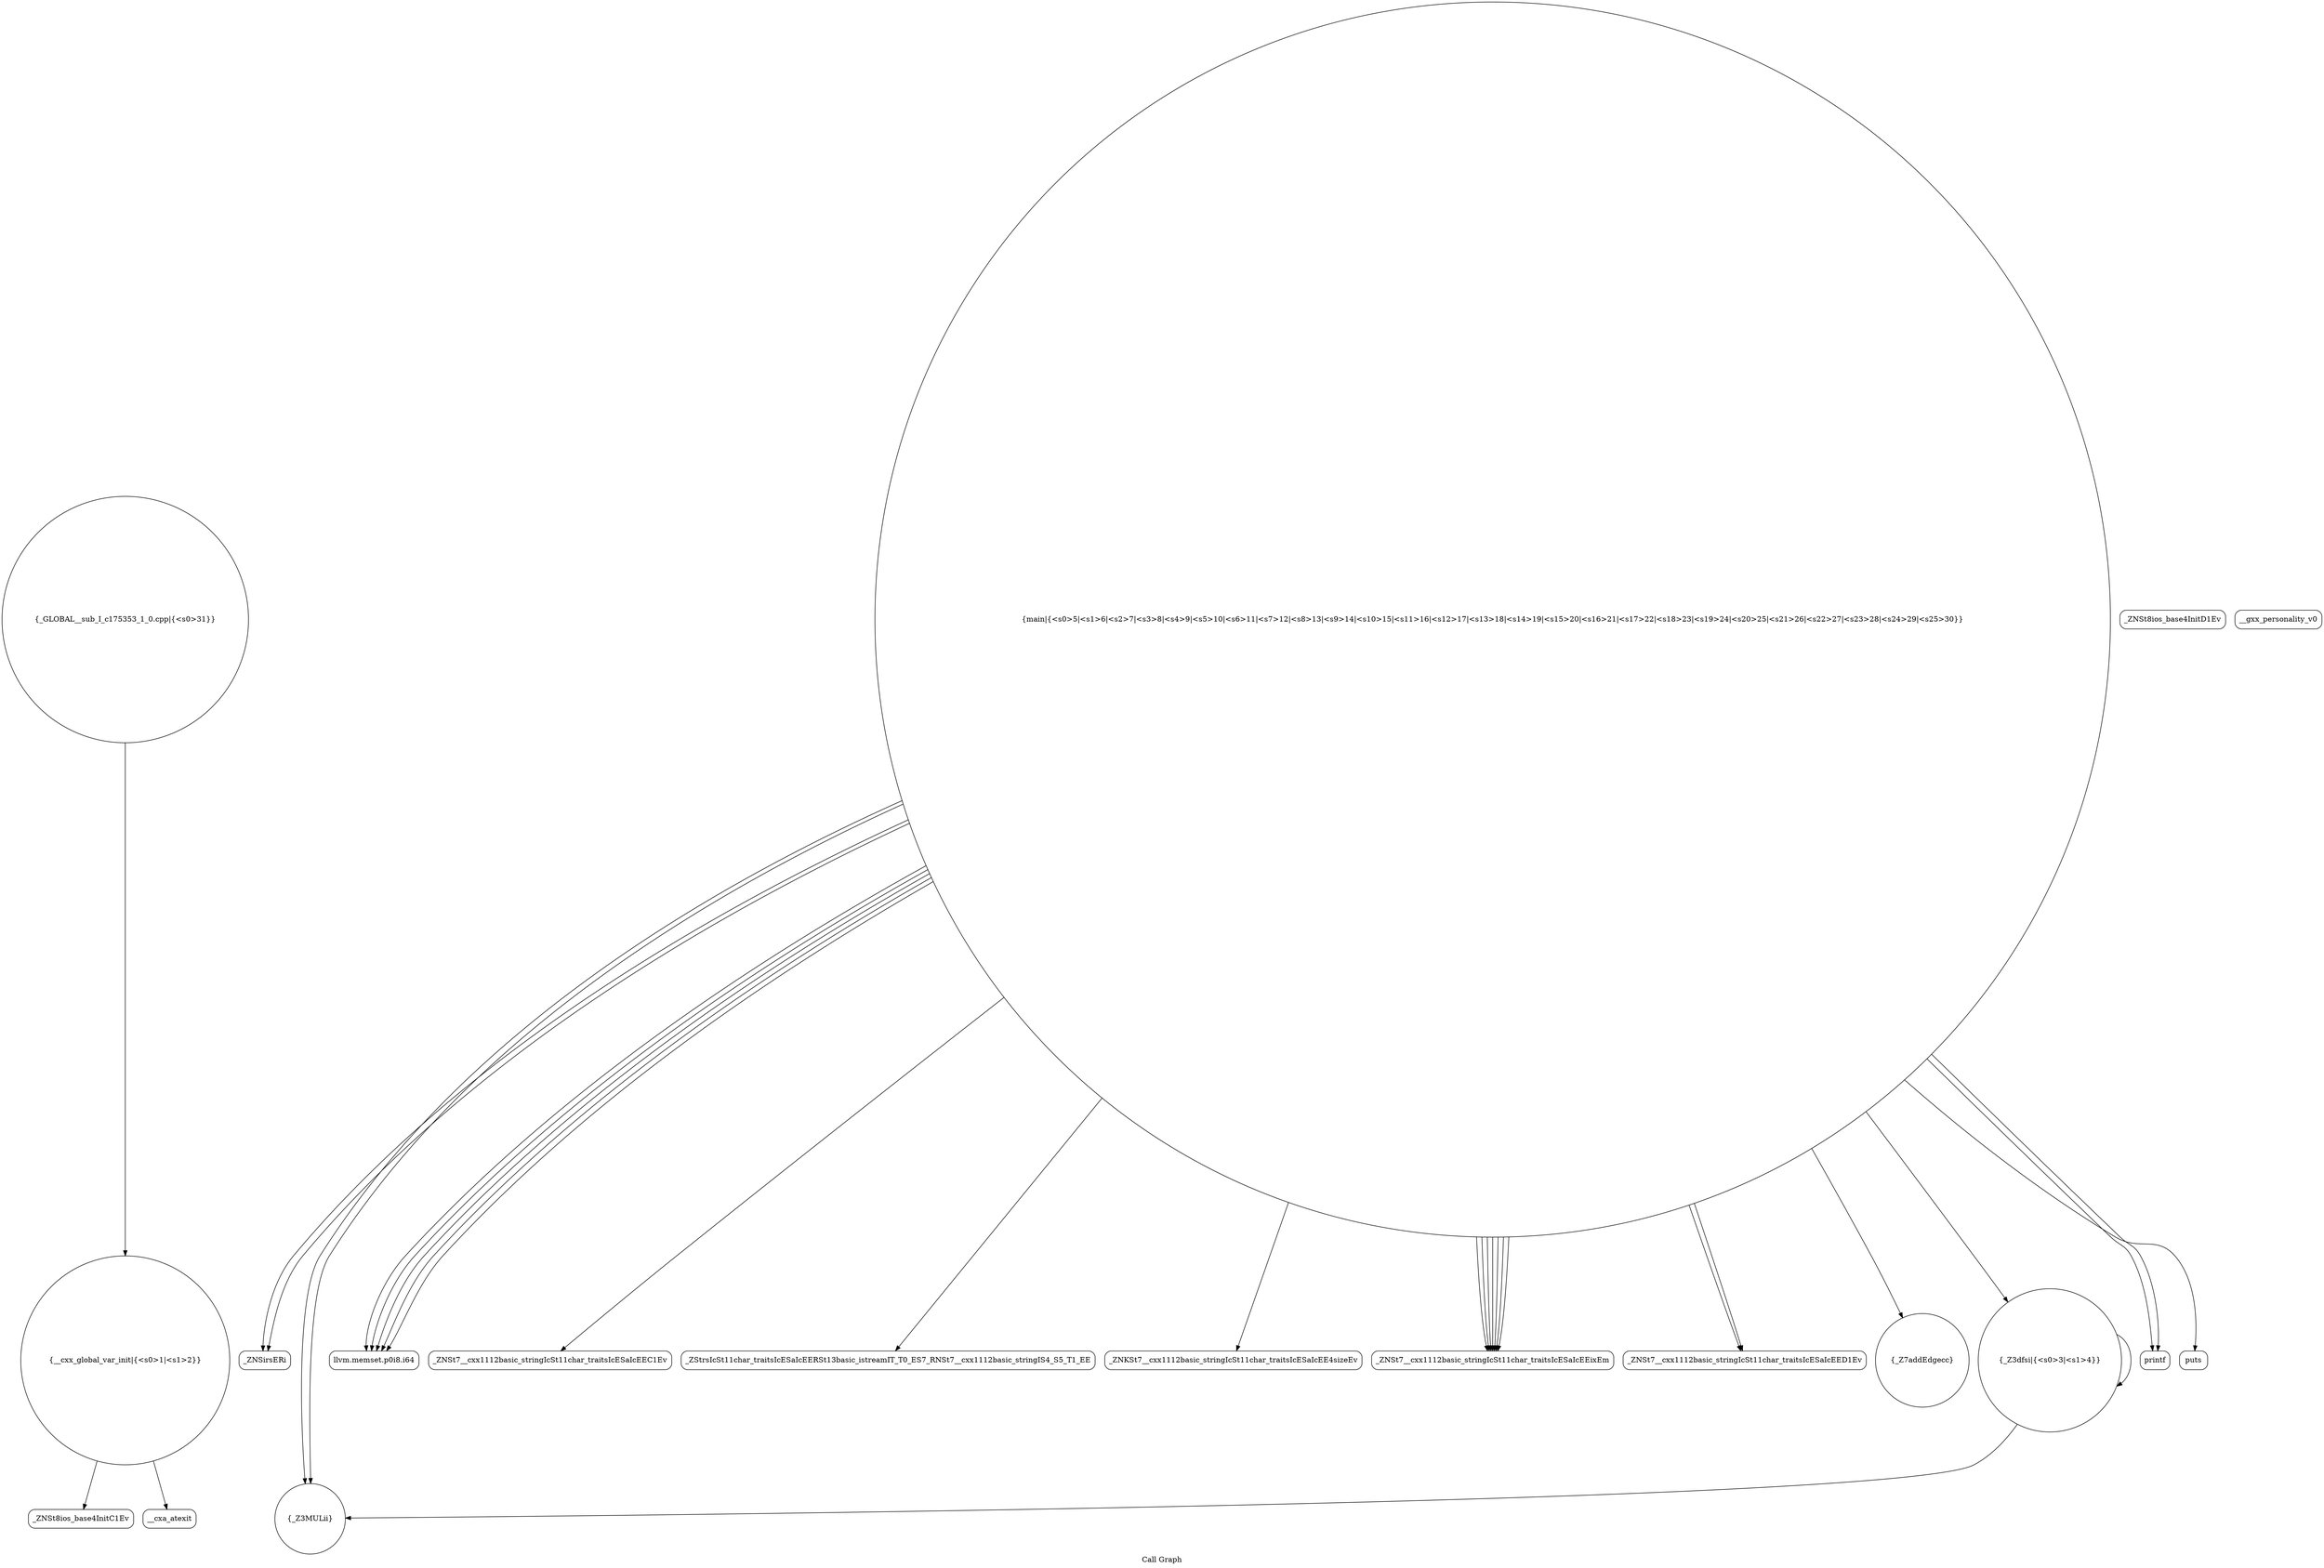 digraph "Call Graph" {
	label="Call Graph";

	Node0x5605b09a7b40 [shape=record,shape=circle,label="{__cxx_global_var_init|{<s0>1|<s1>2}}"];
	Node0x5605b09a7b40:s0 -> Node0x5605b09a7fd0[color=black];
	Node0x5605b09a7b40:s1 -> Node0x5605b09a80d0[color=black];
	Node0x5605b09a82d0 [shape=record,shape=circle,label="{main|{<s0>5|<s1>6|<s2>7|<s3>8|<s4>9|<s5>10|<s6>11|<s7>12|<s8>13|<s9>14|<s10>15|<s11>16|<s12>17|<s13>18|<s14>19|<s15>20|<s16>21|<s17>22|<s18>23|<s19>24|<s20>25|<s21>26|<s22>27|<s23>28|<s24>29|<s25>30}}"];
	Node0x5605b09a82d0:s0 -> Node0x5605b09a8350[color=black];
	Node0x5605b09a82d0:s1 -> Node0x5605b09a8250[color=black];
	Node0x5605b09a82d0:s2 -> Node0x5605b09a83d0[color=black];
	Node0x5605b09a82d0:s3 -> Node0x5605b09a83d0[color=black];
	Node0x5605b09a82d0:s4 -> Node0x5605b09a83d0[color=black];
	Node0x5605b09a82d0:s5 -> Node0x5605b09a83d0[color=black];
	Node0x5605b09a82d0:s6 -> Node0x5605b09a83d0[color=black];
	Node0x5605b09a82d0:s7 -> Node0x5605b09a8350[color=black];
	Node0x5605b09a82d0:s8 -> Node0x5605b09a8450[color=black];
	Node0x5605b09a82d0:s9 -> Node0x5605b09a84d0[color=black];
	Node0x5605b09a82d0:s10 -> Node0x5605b09a85d0[color=black];
	Node0x5605b09a82d0:s11 -> Node0x5605b09a8650[color=black];
	Node0x5605b09a82d0:s12 -> Node0x5605b09a8650[color=black];
	Node0x5605b09a82d0:s13 -> Node0x5605b09a86d0[color=black];
	Node0x5605b09a82d0:s14 -> Node0x5605b09a8650[color=black];
	Node0x5605b09a82d0:s15 -> Node0x5605b09a8650[color=black];
	Node0x5605b09a82d0:s16 -> Node0x5605b09a8650[color=black];
	Node0x5605b09a82d0:s17 -> Node0x5605b09a8650[color=black];
	Node0x5605b09a82d0:s18 -> Node0x5605b09a8150[color=black];
	Node0x5605b09a82d0:s19 -> Node0x5605b09a8650[color=black];
	Node0x5605b09a82d0:s20 -> Node0x5605b09a86d0[color=black];
	Node0x5605b09a82d0:s21 -> Node0x5605b09a81d0[color=black];
	Node0x5605b09a82d0:s22 -> Node0x5605b09a8250[color=black];
	Node0x5605b09a82d0:s23 -> Node0x5605b09a8750[color=black];
	Node0x5605b09a82d0:s24 -> Node0x5605b09a87d0[color=black];
	Node0x5605b09a82d0:s25 -> Node0x5605b09a8750[color=black];
	Node0x5605b09a8650 [shape=record,shape=Mrecord,label="{_ZNSt7__cxx1112basic_stringIcSt11char_traitsIcESaIcEEixEm}"];
	Node0x5605b09a8050 [shape=record,shape=Mrecord,label="{_ZNSt8ios_base4InitD1Ev}"];
	Node0x5605b09a83d0 [shape=record,shape=Mrecord,label="{llvm.memset.p0i8.i64}"];
	Node0x5605b09a8750 [shape=record,shape=Mrecord,label="{printf}"];
	Node0x5605b09a8150 [shape=record,shape=circle,label="{_Z7addEdgecc}"];
	Node0x5605b09a84d0 [shape=record,shape=Mrecord,label="{_ZStrsIcSt11char_traitsIcESaIcEERSt13basic_istreamIT_T0_ES7_RNSt7__cxx1112basic_stringIS4_S5_T1_EE}"];
	Node0x5605b09a8850 [shape=record,shape=circle,label="{_GLOBAL__sub_I_c175353_1_0.cpp|{<s0>31}}"];
	Node0x5605b09a8850:s0 -> Node0x5605b09a7b40[color=black];
	Node0x5605b09a8250 [shape=record,shape=circle,label="{_Z3MULii}"];
	Node0x5605b09a85d0 [shape=record,shape=Mrecord,label="{_ZNKSt7__cxx1112basic_stringIcSt11char_traitsIcESaIcEE4sizeEv}"];
	Node0x5605b09a7fd0 [shape=record,shape=Mrecord,label="{_ZNSt8ios_base4InitC1Ev}"];
	Node0x5605b09a8350 [shape=record,shape=Mrecord,label="{_ZNSirsERi}"];
	Node0x5605b09a86d0 [shape=record,shape=Mrecord,label="{_ZNSt7__cxx1112basic_stringIcSt11char_traitsIcESaIcEED1Ev}"];
	Node0x5605b09a80d0 [shape=record,shape=Mrecord,label="{__cxa_atexit}"];
	Node0x5605b09a8450 [shape=record,shape=Mrecord,label="{_ZNSt7__cxx1112basic_stringIcSt11char_traitsIcESaIcEEC1Ev}"];
	Node0x5605b09a87d0 [shape=record,shape=Mrecord,label="{puts}"];
	Node0x5605b09a81d0 [shape=record,shape=circle,label="{_Z3dfsi|{<s0>3|<s1>4}}"];
	Node0x5605b09a81d0:s0 -> Node0x5605b09a8250[color=black];
	Node0x5605b09a81d0:s1 -> Node0x5605b09a81d0[color=black];
	Node0x5605b09a8550 [shape=record,shape=Mrecord,label="{__gxx_personality_v0}"];
}
